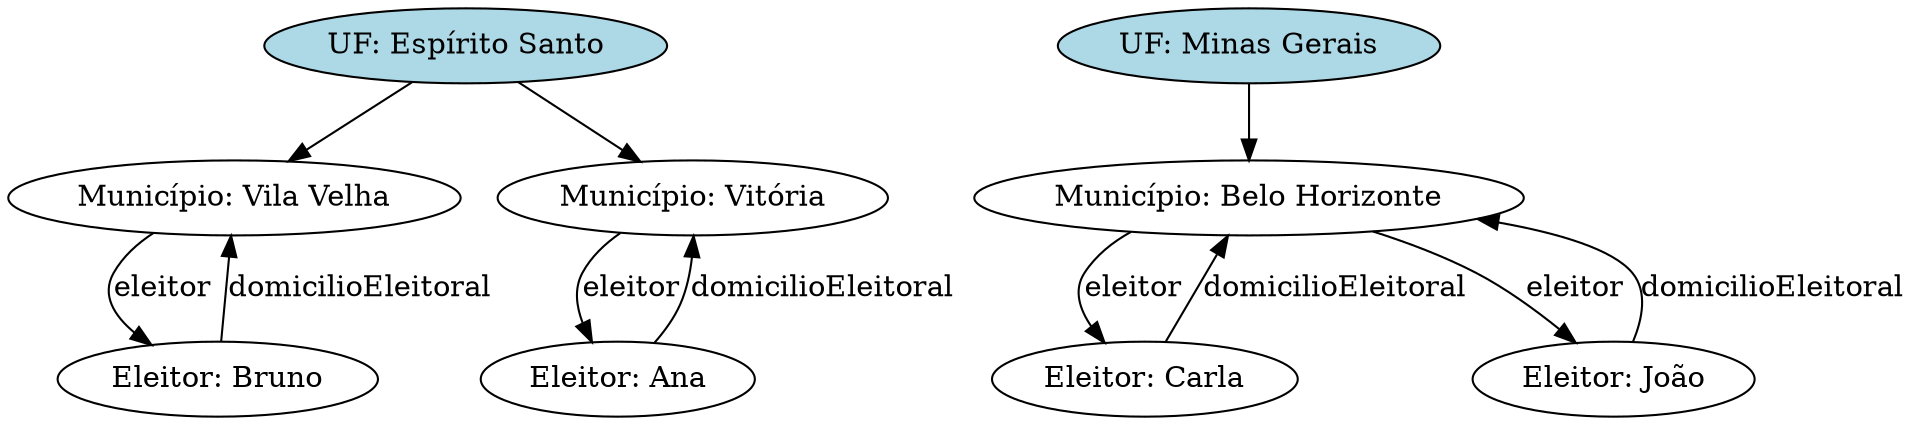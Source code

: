 digraph DomicilioEleitoral {
    // Nós dos Estados (UFs)
    UF1118140819 [label="UF: Espírito Santo"];
    UF1118140819 [style=filled, fillcolor=lightblue];
    M118352462_UF1118140819 [label="Município: Vila Velha"];
    UF1118140819 -> M118352462_UF1118140819;
    E925858445 [label="Eleitor: Bruno"];
    M118352462_UF1118140819 -> E925858445 [label="eleitor"];
    E925858445 -> M118352462_UF1118140819 [label="domicilioEleitoral"];
    M1311053135_UF1118140819 [label="Município: Vitória"];
    UF1118140819 -> M1311053135_UF1118140819;
    E140435067 [label="Eleitor: Ana"];
    M1311053135_UF1118140819 -> E140435067 [label="eleitor"];
    E140435067 -> M1311053135_UF1118140819 [label="domicilioEleitoral"];
    UF1450495309 [label="UF: Minas Gerais"];
    UF1450495309 [style=filled, fillcolor=lightblue];
    M1550089733_UF1450495309 [label="Município: Belo Horizonte"];
    UF1450495309 -> M1550089733_UF1450495309;
    E1670782018 [label="Eleitor: Carla"];
    M1550089733_UF1450495309 -> E1670782018 [label="eleitor"];
    E1670782018 -> M1550089733_UF1450495309 [label="domicilioEleitoral"];
    E1706377736 [label="Eleitor: João"];
    M1550089733_UF1450495309 -> E1706377736 [label="eleitor"];
    E1706377736 -> M1550089733_UF1450495309 [label="domicilioEleitoral"];
}
